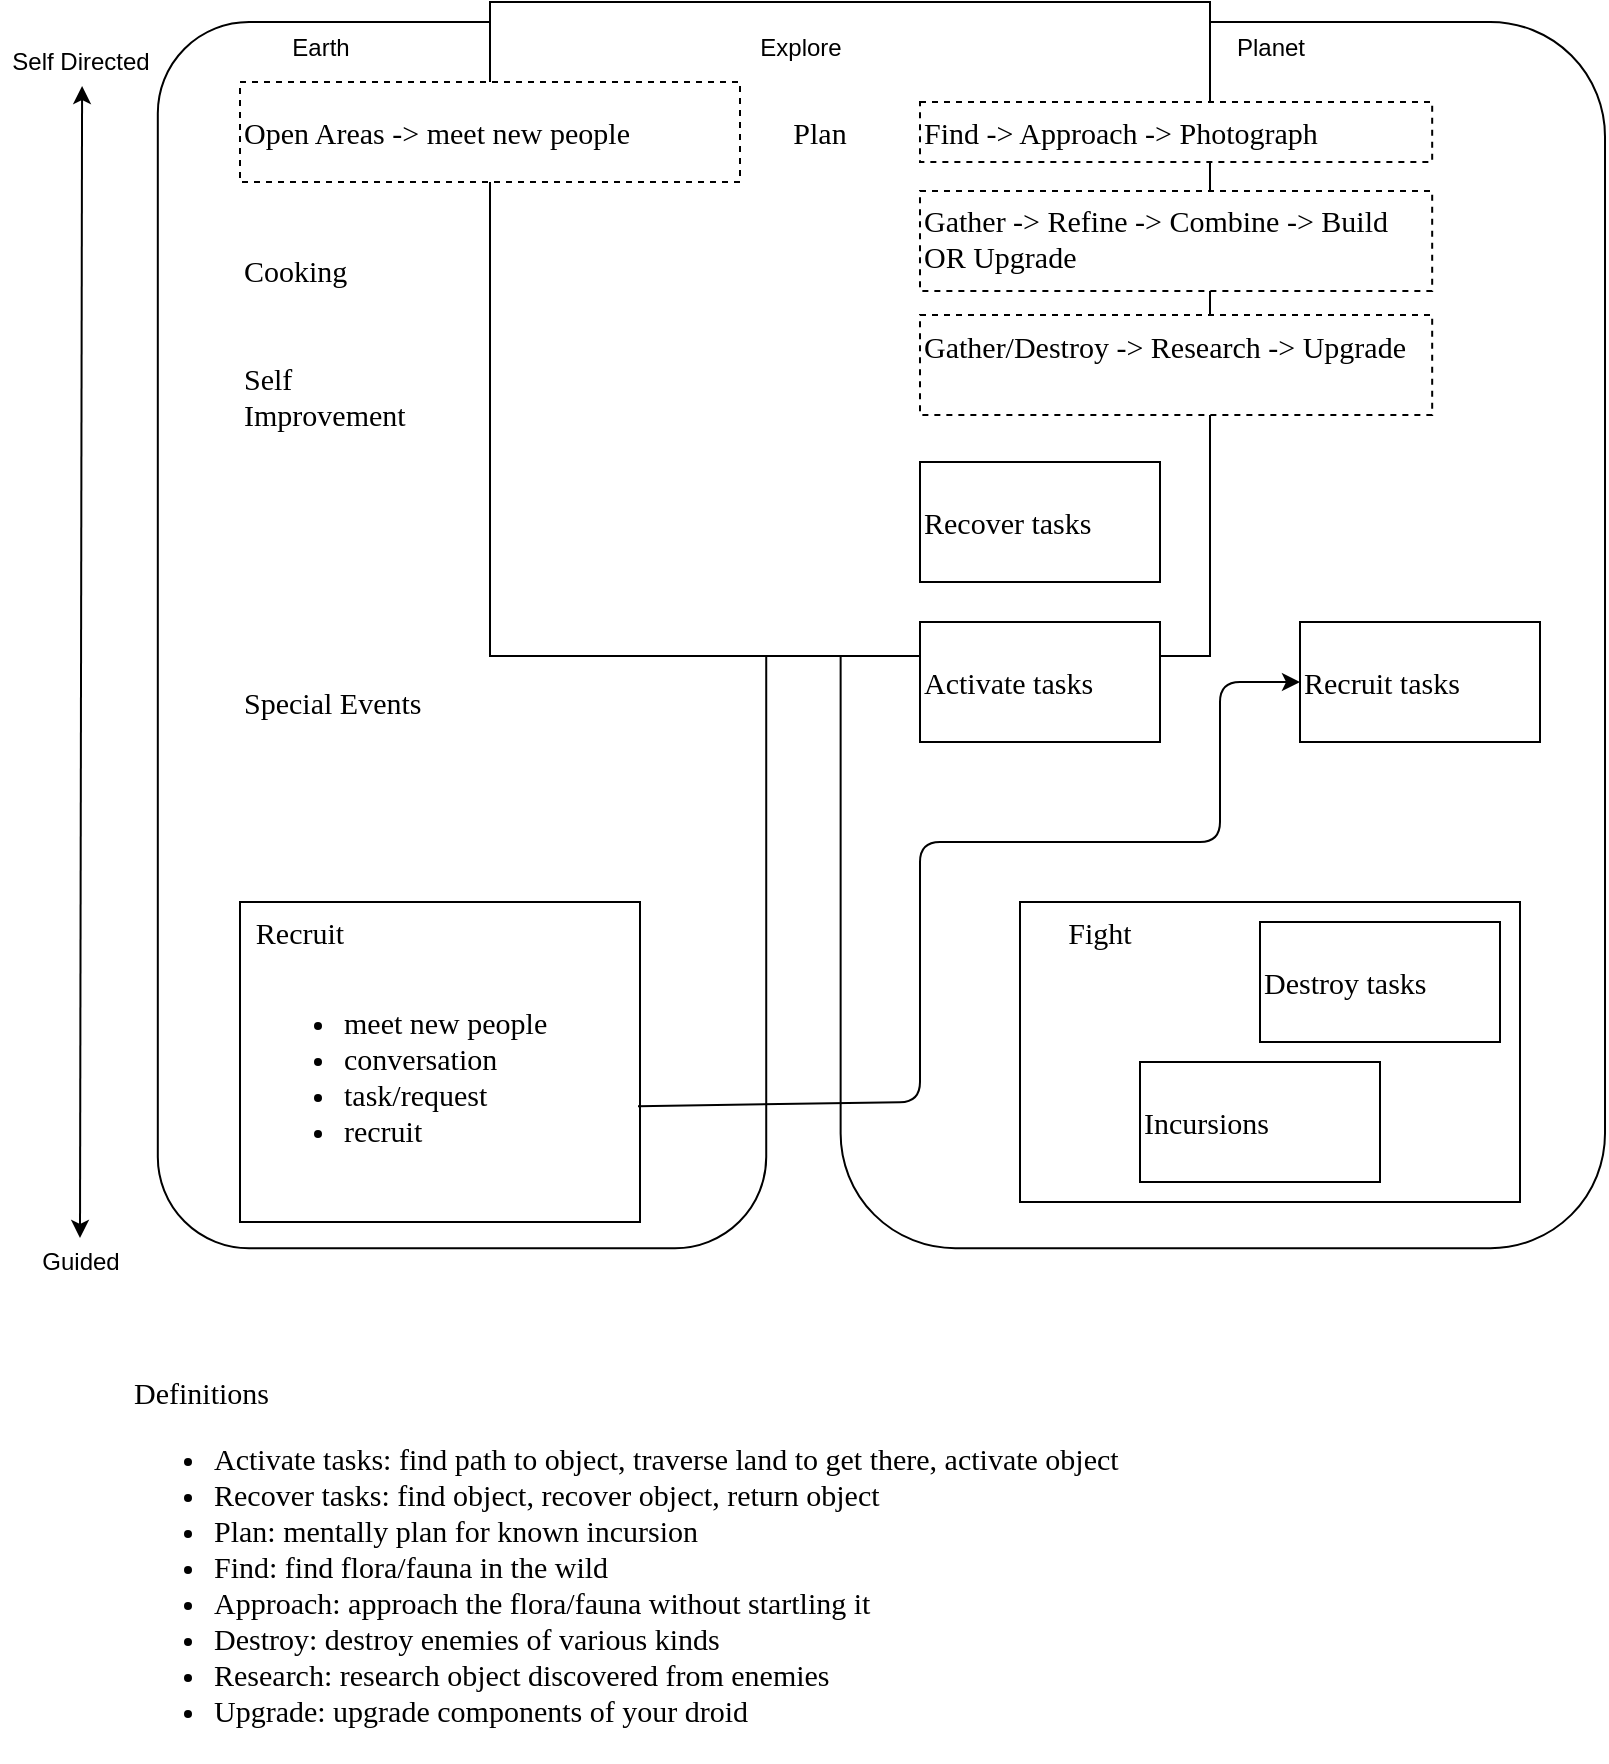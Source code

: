 <mxfile version="12.7.0" type="device"><diagram id="HmN4H9uhqykshWGoz8wz" name="Page-1"><mxGraphModel dx="1422" dy="846" grid="1" gridSize="10" guides="1" tooltips="1" connect="1" arrows="1" fold="1" page="1" pageScale="1" pageWidth="850" pageHeight="1100" math="0" shadow="0"><root><mxCell id="0"/><mxCell id="1" parent="0"/><mxCell id="KvS04IemGBgktMv9NNP7-1" value="Self Directed" style="text;html=1;align=center;verticalAlign=middle;resizable=0;points=[];autosize=1;" parent="1" vertex="1"><mxGeometry y="80" width="80" height="20" as="geometry"/></mxCell><mxCell id="W_WrG8ze6OC08K1JZFRn-1" value="Guided" style="text;html=1;align=center;verticalAlign=middle;resizable=0;points=[];autosize=1;" vertex="1" parent="1"><mxGeometry x="15" y="680" width="50" height="20" as="geometry"/></mxCell><mxCell id="W_WrG8ze6OC08K1JZFRn-4" value="" style="endArrow=classic;startArrow=classic;html=1;exitX=0.5;exitY=-0.1;exitDx=0;exitDy=0;exitPerimeter=0;entryX=0.513;entryY=1.1;entryDx=0;entryDy=0;entryPerimeter=0;" edge="1" parent="1" source="W_WrG8ze6OC08K1JZFRn-1" target="KvS04IemGBgktMv9NNP7-1"><mxGeometry width="50" height="50" relative="1" as="geometry"><mxPoint x="20" y="670" as="sourcePoint"/><mxPoint x="70" y="620" as="targetPoint"/></mxGeometry></mxCell><mxCell id="W_WrG8ze6OC08K1JZFRn-5" value="Earth" style="text;html=1;align=center;verticalAlign=middle;resizable=0;points=[];autosize=1;" vertex="1" parent="1"><mxGeometry x="140" y="73" width="40" height="20" as="geometry"/></mxCell><mxCell id="W_WrG8ze6OC08K1JZFRn-7" value="Planet" style="text;html=1;align=center;verticalAlign=middle;resizable=0;points=[];autosize=1;" vertex="1" parent="1"><mxGeometry x="610" y="73" width="50" height="20" as="geometry"/></mxCell><mxCell id="W_WrG8ze6OC08K1JZFRn-11" value="" style="rounded=1;whiteSpace=wrap;html=1;fillColor=none;rotation=90;" vertex="1" parent="1"><mxGeometry x="304.85" y="185.46" width="613.12" height="382.19" as="geometry"/></mxCell><mxCell id="W_WrG8ze6OC08K1JZFRn-12" value="" style="rounded=1;whiteSpace=wrap;html=1;fillColor=none;rotation=90;" vertex="1" parent="1"><mxGeometry x="-75.55" y="224.45" width="613.12" height="304.21" as="geometry"/></mxCell><mxCell id="W_WrG8ze6OC08K1JZFRn-14" value="Cooking" style="text;html=1;strokeColor=none;fillColor=none;align=left;verticalAlign=middle;whiteSpace=wrap;rounded=0;fontSize=15;fontFamily=Verdana;" vertex="1" parent="1"><mxGeometry x="120" y="184.45" width="40" height="20" as="geometry"/></mxCell><mxCell id="W_WrG8ze6OC08K1JZFRn-15" value="Self Improvement" style="text;html=1;strokeColor=none;fillColor=none;align=left;verticalAlign=middle;whiteSpace=wrap;rounded=0;fontSize=15;fontFamily=Verdana;" vertex="1" parent="1"><mxGeometry x="120" y="246.5" width="100" height="20" as="geometry"/></mxCell><mxCell id="W_WrG8ze6OC08K1JZFRn-16" value="Special Events" style="text;html=1;strokeColor=none;fillColor=none;align=left;verticalAlign=middle;whiteSpace=wrap;rounded=0;fontSize=15;fontFamily=Verdana;" vertex="1" parent="1"><mxGeometry x="120" y="400" width="100" height="20" as="geometry"/></mxCell><mxCell id="W_WrG8ze6OC08K1JZFRn-17" value="" style="whiteSpace=wrap;html=1;fillColor=#ffffff;align=left;" vertex="1" parent="1"><mxGeometry x="120" y="510" width="200" height="160" as="geometry"/></mxCell><mxCell id="W_WrG8ze6OC08K1JZFRn-18" value="Recruit" style="text;html=1;strokeColor=none;fillColor=none;align=center;verticalAlign=middle;whiteSpace=wrap;rounded=0;fontSize=15;fontFamily=Verdana;" vertex="1" parent="1"><mxGeometry x="130" y="515.31" width="40" height="20" as="geometry"/></mxCell><mxCell id="W_WrG8ze6OC08K1JZFRn-19" value="&lt;ul style=&quot;font-size: 15px;&quot;&gt;&lt;li style=&quot;font-size: 15px;&quot;&gt;meet new people&lt;/li&gt;&lt;li style=&quot;font-size: 15px;&quot;&gt;conversation&lt;/li&gt;&lt;li style=&quot;font-size: 15px;&quot;&gt;task/request&lt;/li&gt;&lt;li style=&quot;font-size: 15px;&quot;&gt;recruit&lt;/li&gt;&lt;/ul&gt;" style="text;html=1;strokeColor=none;fillColor=none;align=left;verticalAlign=top;whiteSpace=wrap;rounded=0;fontSize=15;fontFamily=Verdana;" vertex="1" parent="1"><mxGeometry x="130" y="540" width="180" height="110" as="geometry"/></mxCell><mxCell id="W_WrG8ze6OC08K1JZFRn-8" value="" style="whiteSpace=wrap;html=1;fillColor=#ffffff;gradientColor=none;" vertex="1" parent="1"><mxGeometry x="245" y="60" width="360" height="327" as="geometry"/></mxCell><mxCell id="W_WrG8ze6OC08K1JZFRn-6" value="Explore" style="text;html=1;align=center;verticalAlign=middle;resizable=0;points=[];autosize=1;" vertex="1" parent="1"><mxGeometry x="370" y="73" width="60" height="20" as="geometry"/></mxCell><mxCell id="W_WrG8ze6OC08K1JZFRn-13" value="Open Areas -&amp;gt; meet new people" style="text;html=1;strokeColor=#000000;fillColor=#ffffff;align=left;verticalAlign=middle;whiteSpace=wrap;rounded=0;fontSize=15;fontFamily=Verdana;dashed=1;" vertex="1" parent="1"><mxGeometry x="120" y="100" width="250" height="50" as="geometry"/></mxCell><mxCell id="W_WrG8ze6OC08K1JZFRn-20" value="Find -&amp;gt; Approach -&amp;gt; Photograph" style="text;html=1;strokeColor=#000000;fillColor=#ffffff;align=left;verticalAlign=top;whiteSpace=wrap;rounded=0;fontSize=15;fontFamily=Verdana;dashed=1;" vertex="1" parent="1"><mxGeometry x="460" y="110" width="256.09" height="30" as="geometry"/></mxCell><mxCell id="W_WrG8ze6OC08K1JZFRn-21" value="Gather -&amp;gt; Refine -&amp;gt; Combine -&amp;gt; Build OR Upgrade" style="text;html=1;strokeColor=#000000;fillColor=#ffffff;align=left;verticalAlign=top;whiteSpace=wrap;rounded=0;fontSize=15;fontFamily=Verdana;dashed=1;" vertex="1" parent="1"><mxGeometry x="460" y="154.45" width="256.09" height="50" as="geometry"/></mxCell><mxCell id="W_WrG8ze6OC08K1JZFRn-22" value="Plan" style="text;html=1;strokeColor=none;fillColor=none;align=center;verticalAlign=middle;whiteSpace=wrap;rounded=0;fontFamily=Verdana;fontSize=15;" vertex="1" parent="1"><mxGeometry x="390" y="115" width="40" height="20" as="geometry"/></mxCell><mxCell id="W_WrG8ze6OC08K1JZFRn-23" value="Recover tasks" style="rounded=0;whiteSpace=wrap;html=1;fillColor=#ffffff;fontFamily=Verdana;fontSize=15;align=left;" vertex="1" parent="1"><mxGeometry x="460" y="290" width="120" height="60" as="geometry"/></mxCell><mxCell id="W_WrG8ze6OC08K1JZFRn-24" value="Activate tasks" style="rounded=0;whiteSpace=wrap;html=1;fillColor=#ffffff;fontFamily=Verdana;fontSize=15;align=left;" vertex="1" parent="1"><mxGeometry x="460" y="370" width="120" height="60" as="geometry"/></mxCell><mxCell id="W_WrG8ze6OC08K1JZFRn-25" value="Recruit tasks" style="rounded=0;whiteSpace=wrap;html=1;fillColor=#ffffff;fontFamily=Verdana;fontSize=15;align=left;" vertex="1" parent="1"><mxGeometry x="650" y="370" width="120" height="60" as="geometry"/></mxCell><mxCell id="W_WrG8ze6OC08K1JZFRn-26" value="" style="endArrow=classic;html=1;fontFamily=Verdana;fontSize=15;exitX=0.995;exitY=0.638;exitDx=0;exitDy=0;exitPerimeter=0;entryX=0;entryY=0.5;entryDx=0;entryDy=0;" edge="1" parent="1" source="W_WrG8ze6OC08K1JZFRn-17" target="W_WrG8ze6OC08K1JZFRn-25"><mxGeometry width="50" height="50" relative="1" as="geometry"><mxPoint x="330" y="560" as="sourcePoint"/><mxPoint x="380" y="510" as="targetPoint"/><Array as="points"><mxPoint x="460" y="610"/><mxPoint x="460" y="480"/><mxPoint x="610" y="480"/><mxPoint x="610" y="400"/></Array></mxGeometry></mxCell><mxCell id="W_WrG8ze6OC08K1JZFRn-27" value="" style="rounded=0;whiteSpace=wrap;html=1;fillColor=#ffffff;fontFamily=Verdana;fontSize=15;align=left;" vertex="1" parent="1"><mxGeometry x="510" y="510" width="250" height="150" as="geometry"/></mxCell><mxCell id="W_WrG8ze6OC08K1JZFRn-28" value="Fight" style="text;html=1;strokeColor=none;fillColor=none;align=center;verticalAlign=middle;whiteSpace=wrap;rounded=0;fontFamily=Verdana;fontSize=15;" vertex="1" parent="1"><mxGeometry x="530" y="515.31" width="40" height="20" as="geometry"/></mxCell><mxCell id="W_WrG8ze6OC08K1JZFRn-31" value="Destroy tasks" style="rounded=0;whiteSpace=wrap;html=1;fillColor=#ffffff;fontFamily=Verdana;fontSize=15;align=left;" vertex="1" parent="1"><mxGeometry x="630" y="520" width="120" height="60" as="geometry"/></mxCell><mxCell id="W_WrG8ze6OC08K1JZFRn-32" value="Incursions" style="rounded=0;whiteSpace=wrap;html=1;fillColor=#ffffff;fontFamily=Verdana;fontSize=15;align=left;" vertex="1" parent="1"><mxGeometry x="570" y="590" width="120" height="60" as="geometry"/></mxCell><mxCell id="W_WrG8ze6OC08K1JZFRn-33" value="Definitions&lt;br&gt;&lt;ul&gt;&lt;li&gt;Activate tasks: find path to object, traverse land to get there, activate object&lt;/li&gt;&lt;li&gt;Recover tasks: find object, recover object, return object&lt;/li&gt;&lt;li&gt;Plan: mentally plan for known incursion&lt;/li&gt;&lt;li&gt;Find: find flora/fauna in the wild&lt;/li&gt;&lt;li&gt;Approach: approach the flora/fauna without startling it&lt;/li&gt;&lt;li&gt;Destroy: destroy enemies of various kinds&lt;/li&gt;&lt;li&gt;Research: research object discovered from enemies&lt;/li&gt;&lt;li&gt;Upgrade: upgrade components of your droid&lt;/li&gt;&lt;/ul&gt;" style="text;html=1;strokeColor=none;fillColor=none;align=left;verticalAlign=top;whiteSpace=wrap;rounded=0;dashed=1;fontFamily=Verdana;fontSize=15;" vertex="1" parent="1"><mxGeometry x="65" y="740" width="725" height="200" as="geometry"/></mxCell><mxCell id="W_WrG8ze6OC08K1JZFRn-34" value="Gather/Destroy -&amp;gt; Research -&amp;gt; Upgrade" style="text;html=1;strokeColor=#000000;fillColor=#ffffff;align=left;verticalAlign=top;whiteSpace=wrap;rounded=0;fontSize=15;fontFamily=Verdana;dashed=1;" vertex="1" parent="1"><mxGeometry x="460" y="216.5" width="256.09" height="50" as="geometry"/></mxCell></root></mxGraphModel></diagram></mxfile>